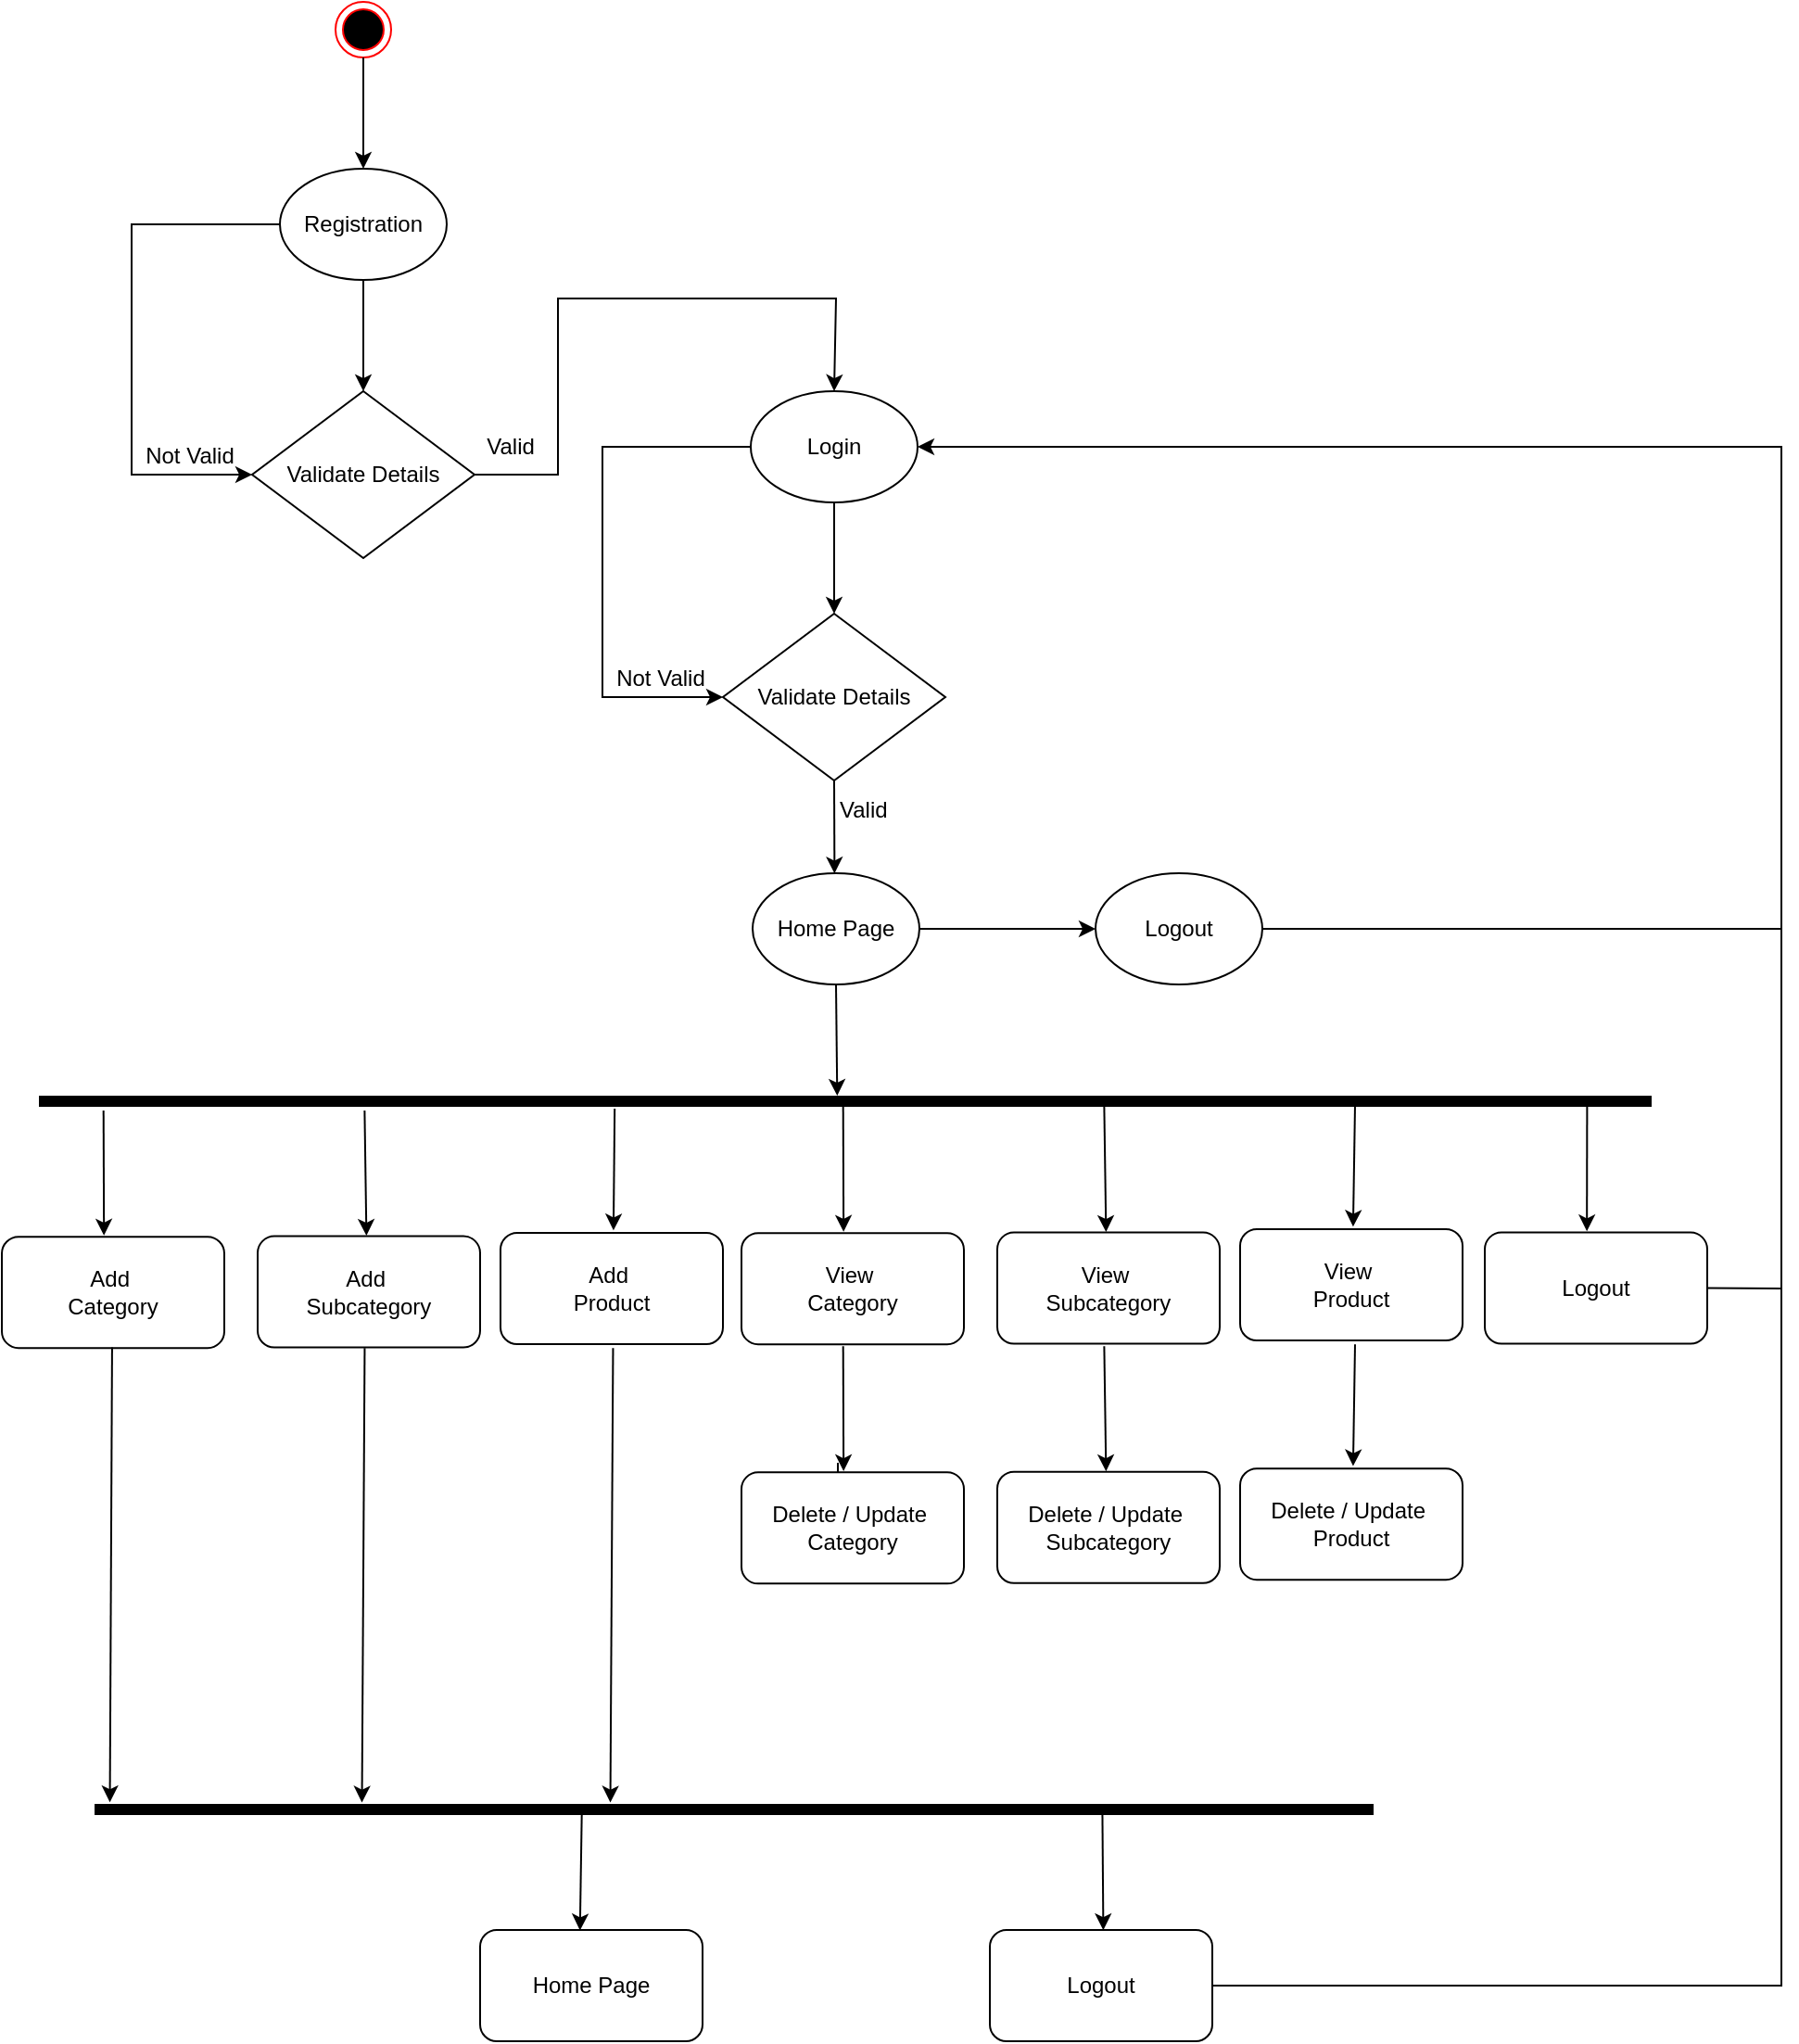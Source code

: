 <mxfile version="26.2.5">
  <diagram name="Page-1" id="kJTgt2eSOs2fwhzCZaAJ">
    <mxGraphModel dx="1606" dy="1037" grid="1" gridSize="10" guides="1" tooltips="1" connect="1" arrows="1" fold="1" page="1" pageScale="1" pageWidth="1100" pageHeight="850" math="0" shadow="0">
      <root>
        <mxCell id="0" />
        <mxCell id="1" parent="0" />
        <mxCell id="MOn--rpmRG50YbvMm2wY-10" value="" style="ellipse;html=1;shape=endState;fillColor=#000000;strokeColor=#ff0000;" vertex="1" parent="1">
          <mxGeometry x="220" y="50" width="30" height="30" as="geometry" />
        </mxCell>
        <mxCell id="MOn--rpmRG50YbvMm2wY-12" value="" style="endArrow=classic;html=1;rounded=0;exitX=0.5;exitY=1;exitDx=0;exitDy=0;entryX=0.5;entryY=0;entryDx=0;entryDy=0;" edge="1" parent="1" source="MOn--rpmRG50YbvMm2wY-10" target="MOn--rpmRG50YbvMm2wY-13">
          <mxGeometry width="50" height="50" relative="1" as="geometry">
            <mxPoint x="210" y="330" as="sourcePoint" />
            <mxPoint x="235" y="150" as="targetPoint" />
          </mxGeometry>
        </mxCell>
        <mxCell id="MOn--rpmRG50YbvMm2wY-13" value="Registration" style="ellipse;whiteSpace=wrap;html=1;" vertex="1" parent="1">
          <mxGeometry x="190" y="140" width="90" height="60" as="geometry" />
        </mxCell>
        <mxCell id="MOn--rpmRG50YbvMm2wY-14" value="" style="endArrow=classic;html=1;rounded=0;exitX=0.5;exitY=1;exitDx=0;exitDy=0;entryX=0.5;entryY=0;entryDx=0;entryDy=0;" edge="1" parent="1" source="MOn--rpmRG50YbvMm2wY-13" target="MOn--rpmRG50YbvMm2wY-15">
          <mxGeometry width="50" height="50" relative="1" as="geometry">
            <mxPoint x="234.5" y="220" as="sourcePoint" />
            <mxPoint x="235" y="260" as="targetPoint" />
          </mxGeometry>
        </mxCell>
        <mxCell id="MOn--rpmRG50YbvMm2wY-15" value="Validate Details" style="shape=rhombus;perimeter=rhombusPerimeter;whiteSpace=wrap;html=1;align=center;" vertex="1" parent="1">
          <mxGeometry x="175" y="260" width="120" height="90" as="geometry" />
        </mxCell>
        <mxCell id="MOn--rpmRG50YbvMm2wY-16" value="" style="endArrow=classic;html=1;rounded=0;entryX=0;entryY=0.5;entryDx=0;entryDy=0;exitX=0;exitY=0.5;exitDx=0;exitDy=0;" edge="1" parent="1" source="MOn--rpmRG50YbvMm2wY-13" target="MOn--rpmRG50YbvMm2wY-15">
          <mxGeometry width="50" height="50" relative="1" as="geometry">
            <mxPoint x="200" y="60" as="sourcePoint" />
            <mxPoint x="245" y="270" as="targetPoint" />
            <Array as="points">
              <mxPoint x="110" y="170" />
              <mxPoint x="110" y="305" />
            </Array>
          </mxGeometry>
        </mxCell>
        <mxCell id="MOn--rpmRG50YbvMm2wY-17" value="Not Valid" style="text;html=1;align=center;verticalAlign=middle;resizable=0;points=[];autosize=1;strokeColor=none;fillColor=none;" vertex="1" parent="1">
          <mxGeometry x="106" y="280" width="70" height="30" as="geometry" />
        </mxCell>
        <mxCell id="MOn--rpmRG50YbvMm2wY-18" value="" style="endArrow=classic;html=1;rounded=0;exitX=1;exitY=0.5;exitDx=0;exitDy=0;entryX=0.5;entryY=0;entryDx=0;entryDy=0;" edge="1" parent="1" source="MOn--rpmRG50YbvMm2wY-15" target="MOn--rpmRG50YbvMm2wY-19">
          <mxGeometry width="50" height="50" relative="1" as="geometry">
            <mxPoint x="245" y="210" as="sourcePoint" />
            <mxPoint x="235" y="410" as="targetPoint" />
            <Array as="points">
              <mxPoint x="340" y="305" />
              <mxPoint x="340" y="210" />
              <mxPoint x="490" y="210" />
            </Array>
          </mxGeometry>
        </mxCell>
        <mxCell id="MOn--rpmRG50YbvMm2wY-19" value="Login" style="ellipse;whiteSpace=wrap;html=1;" vertex="1" parent="1">
          <mxGeometry x="444" y="260" width="90" height="60" as="geometry" />
        </mxCell>
        <mxCell id="MOn--rpmRG50YbvMm2wY-20" value="" style="endArrow=classic;html=1;rounded=0;exitX=0.5;exitY=1;exitDx=0;exitDy=0;entryX=0.5;entryY=0;entryDx=0;entryDy=0;" edge="1" parent="1" source="MOn--rpmRG50YbvMm2wY-19" target="MOn--rpmRG50YbvMm2wY-21">
          <mxGeometry width="50" height="50" relative="1" as="geometry">
            <mxPoint x="488.5" y="340" as="sourcePoint" />
            <mxPoint x="489" y="380" as="targetPoint" />
          </mxGeometry>
        </mxCell>
        <mxCell id="MOn--rpmRG50YbvMm2wY-21" value="Validate Details" style="shape=rhombus;perimeter=rhombusPerimeter;whiteSpace=wrap;html=1;align=center;" vertex="1" parent="1">
          <mxGeometry x="429" y="380" width="120" height="90" as="geometry" />
        </mxCell>
        <mxCell id="MOn--rpmRG50YbvMm2wY-22" value="" style="endArrow=classic;html=1;rounded=0;entryX=0;entryY=0.5;entryDx=0;entryDy=0;exitX=0;exitY=0.5;exitDx=0;exitDy=0;" edge="1" parent="1" source="MOn--rpmRG50YbvMm2wY-19" target="MOn--rpmRG50YbvMm2wY-21">
          <mxGeometry width="50" height="50" relative="1" as="geometry">
            <mxPoint x="454" y="180" as="sourcePoint" />
            <mxPoint x="499" y="390" as="targetPoint" />
            <Array as="points">
              <mxPoint x="364" y="290" />
              <mxPoint x="364" y="425" />
            </Array>
          </mxGeometry>
        </mxCell>
        <mxCell id="MOn--rpmRG50YbvMm2wY-23" value="Not Valid" style="text;html=1;align=center;verticalAlign=middle;resizable=0;points=[];autosize=1;strokeColor=none;fillColor=none;" vertex="1" parent="1">
          <mxGeometry x="360" y="400" width="70" height="30" as="geometry" />
        </mxCell>
        <mxCell id="MOn--rpmRG50YbvMm2wY-24" value="Valid" style="text;html=1;align=center;verticalAlign=middle;resizable=0;points=[];autosize=1;strokeColor=none;fillColor=none;" vertex="1" parent="1">
          <mxGeometry x="289" y="275" width="50" height="30" as="geometry" />
        </mxCell>
        <mxCell id="MOn--rpmRG50YbvMm2wY-25" value="" style="endArrow=classic;html=1;rounded=0;exitX=0.5;exitY=1;exitDx=0;exitDy=0;entryX=0.491;entryY=0.003;entryDx=0;entryDy=0;entryPerimeter=0;" edge="1" parent="1" source="MOn--rpmRG50YbvMm2wY-21" target="MOn--rpmRG50YbvMm2wY-45">
          <mxGeometry width="50" height="50" relative="1" as="geometry">
            <mxPoint x="488.41" y="470" as="sourcePoint" />
            <mxPoint x="490" y="520" as="targetPoint" />
          </mxGeometry>
        </mxCell>
        <mxCell id="MOn--rpmRG50YbvMm2wY-27" value="" style="shape=line;html=1;strokeWidth=6;" vertex="1" parent="1">
          <mxGeometry x="60" y="638" width="870" height="10" as="geometry" />
        </mxCell>
        <mxCell id="MOn--rpmRG50YbvMm2wY-29" value="" style="endArrow=classic;html=1;rounded=0;exitX=0.155;exitY=0.791;exitDx=0;exitDy=0;entryX=0.459;entryY=-0.011;entryDx=0;entryDy=0;entryPerimeter=0;exitPerimeter=0;" edge="1" parent="1" target="MOn--rpmRG50YbvMm2wY-34">
          <mxGeometry width="50" height="50" relative="1" as="geometry">
            <mxPoint x="94.85" y="648.0" as="sourcePoint" />
            <mxPoint x="188" y="712.09" as="targetPoint" />
          </mxGeometry>
        </mxCell>
        <mxCell id="MOn--rpmRG50YbvMm2wY-30" value="" style="endArrow=classic;html=1;rounded=0;exitX=0.387;exitY=0.82;exitDx=0;exitDy=0;entryX=0.489;entryY=-0.005;entryDx=0;entryDy=0;entryPerimeter=0;exitPerimeter=0;" edge="1" parent="1" target="MOn--rpmRG50YbvMm2wY-35">
          <mxGeometry width="50" height="50" relative="1" as="geometry">
            <mxPoint x="235.69" y="648" as="sourcePoint" />
            <mxPoint x="265.71" y="711.8" as="targetPoint" />
          </mxGeometry>
        </mxCell>
        <mxCell id="MOn--rpmRG50YbvMm2wY-31" value="" style="endArrow=classic;html=1;rounded=0;exitX=0.357;exitY=0.9;exitDx=0;exitDy=0;entryX=0.508;entryY=-0.022;entryDx=0;entryDy=0;entryPerimeter=0;exitPerimeter=0;" edge="1" parent="1" source="MOn--rpmRG50YbvMm2wY-27" target="MOn--rpmRG50YbvMm2wY-36">
          <mxGeometry width="50" height="50" relative="1" as="geometry">
            <mxPoint x="408.23" y="651.33" as="sourcePoint" />
            <mxPoint x="369" y="716" as="targetPoint" />
          </mxGeometry>
        </mxCell>
        <mxCell id="MOn--rpmRG50YbvMm2wY-32" value="&lt;span style=&quot;font-family: Helvetica; font-size: 12px; font-style: normal; font-variant-ligatures: normal; font-variant-caps: normal; letter-spacing: normal; orphans: 2; text-align: center; text-indent: 0px; text-transform: none; widows: 2; word-spacing: 0px; -webkit-text-stroke-width: 0px; white-space: nowrap; text-decoration-thickness: initial; text-decoration-style: initial; text-decoration-color: initial; float: none; display: inline !important;&quot;&gt;Valid&lt;/span&gt;" style="text;whiteSpace=wrap;html=1;fontStyle=0;fontColor=default;labelBackgroundColor=default;" vertex="1" parent="1">
          <mxGeometry x="490" y="472" width="30" height="20" as="geometry" />
        </mxCell>
        <mxCell id="MOn--rpmRG50YbvMm2wY-34" value="Add&amp;nbsp;&lt;div&gt;Category&lt;/div&gt;" style="rounded=1;whiteSpace=wrap;html=1;" vertex="1" parent="1">
          <mxGeometry x="40" y="716.09" width="120" height="60" as="geometry" />
        </mxCell>
        <mxCell id="MOn--rpmRG50YbvMm2wY-35" value="Add&amp;nbsp;&lt;div&gt;Subcategory&lt;br&gt;&lt;/div&gt;" style="rounded=1;whiteSpace=wrap;html=1;" vertex="1" parent="1">
          <mxGeometry x="178" y="715.8" width="120" height="60" as="geometry" />
        </mxCell>
        <mxCell id="MOn--rpmRG50YbvMm2wY-36" value="Add&amp;nbsp;&lt;div&gt;Product&lt;br&gt;&lt;/div&gt;" style="rounded=1;whiteSpace=wrap;html=1;" vertex="1" parent="1">
          <mxGeometry x="309" y="714" width="120" height="60" as="geometry" />
        </mxCell>
        <mxCell id="MOn--rpmRG50YbvMm2wY-42" value="" style="endArrow=classic;html=1;rounded=0;exitX=0.865;exitY=0.718;exitDx=0;exitDy=0;entryX=0.508;entryY=-0.022;entryDx=0;entryDy=0;entryPerimeter=0;exitPerimeter=0;" edge="1" parent="1">
          <mxGeometry width="50" height="50" relative="1" as="geometry">
            <mxPoint x="491" y="838" as="sourcePoint" />
            <mxPoint x="490.96" y="899.68" as="targetPoint" />
          </mxGeometry>
        </mxCell>
        <mxCell id="MOn--rpmRG50YbvMm2wY-45" value="Home Page" style="ellipse;whiteSpace=wrap;html=1;" vertex="1" parent="1">
          <mxGeometry x="445" y="520" width="90" height="60" as="geometry" />
        </mxCell>
        <mxCell id="MOn--rpmRG50YbvMm2wY-47" value="" style="endArrow=classic;html=1;rounded=0;exitX=0.5;exitY=1;exitDx=0;exitDy=0;entryX=0.495;entryY=0.2;entryDx=0;entryDy=0;entryPerimeter=0;" edge="1" parent="1" source="MOn--rpmRG50YbvMm2wY-45" target="MOn--rpmRG50YbvMm2wY-27">
          <mxGeometry width="50" height="50" relative="1" as="geometry">
            <mxPoint x="499" y="480" as="sourcePoint" />
            <mxPoint x="499" y="530" as="targetPoint" />
          </mxGeometry>
        </mxCell>
        <mxCell id="MOn--rpmRG50YbvMm2wY-50" value="" style="endArrow=classic;html=1;rounded=0;entryX=0;entryY=0.5;entryDx=0;entryDy=0;fontStyle=1;exitX=1;exitY=0.5;exitDx=0;exitDy=0;" edge="1" parent="1" target="MOn--rpmRG50YbvMm2wY-52" source="MOn--rpmRG50YbvMm2wY-45">
          <mxGeometry width="50" height="50" relative="1" as="geometry">
            <mxPoint x="560" y="580" as="sourcePoint" />
            <mxPoint x="675" y="522" as="targetPoint" />
          </mxGeometry>
        </mxCell>
        <mxCell id="MOn--rpmRG50YbvMm2wY-54" style="edgeStyle=orthogonalEdgeStyle;rounded=0;orthogonalLoop=1;jettySize=auto;html=1;exitX=1;exitY=0.5;exitDx=0;exitDy=0;" edge="1" parent="1" source="MOn--rpmRG50YbvMm2wY-52">
          <mxGeometry relative="1" as="geometry">
            <mxPoint x="720.2" y="549.8" as="targetPoint" />
          </mxGeometry>
        </mxCell>
        <mxCell id="MOn--rpmRG50YbvMm2wY-52" value="&lt;span style=&quot;font-weight: normal;&quot;&gt;Logout&lt;/span&gt;" style="ellipse;whiteSpace=wrap;html=1;fontStyle=1" vertex="1" parent="1">
          <mxGeometry x="630" y="520" width="90" height="60" as="geometry" />
        </mxCell>
        <mxCell id="MOn--rpmRG50YbvMm2wY-53" value="" style="endArrow=classic;html=1;rounded=0;exitDx=0;exitDy=0;entryDx=0;entryDy=0;fontStyle=1;entryX=1;entryY=0.5;exitX=1;exitY=0.5;" edge="1" parent="1" source="MOn--rpmRG50YbvMm2wY-52" target="MOn--rpmRG50YbvMm2wY-19">
          <mxGeometry width="50" height="50" relative="1" as="geometry">
            <mxPoint x="350.0" y="30" as="sourcePoint" />
            <mxPoint x="536" y="289.8" as="targetPoint" />
            <Array as="points">
              <mxPoint x="1000" y="550" />
              <mxPoint x="1000" y="290" />
              <mxPoint x="576" y="290" />
            </Array>
          </mxGeometry>
        </mxCell>
        <mxCell id="MOn--rpmRG50YbvMm2wY-55" value="" style="shape=line;html=1;strokeWidth=6;" vertex="1" parent="1">
          <mxGeometry x="90" y="1020" width="690" height="10" as="geometry" />
        </mxCell>
        <mxCell id="MOn--rpmRG50YbvMm2wY-56" value="" style="endArrow=classic;html=1;rounded=0;exitX=0.381;exitY=0.483;exitDx=0;exitDy=0;entryX=0.449;entryY=0.004;entryDx=0;entryDy=0;entryPerimeter=0;exitPerimeter=0;" edge="1" parent="1" source="MOn--rpmRG50YbvMm2wY-55" target="MOn--rpmRG50YbvMm2wY-59">
          <mxGeometry width="50" height="50" relative="1" as="geometry">
            <mxPoint x="353" y="1030" as="sourcePoint" />
            <mxPoint x="353" y="1089" as="targetPoint" />
          </mxGeometry>
        </mxCell>
        <mxCell id="MOn--rpmRG50YbvMm2wY-58" value="" style="endArrow=classic;html=1;rounded=0;exitX=0.788;exitY=0.73;exitDx=0;exitDy=0;entryX=0.51;entryY=0.002;entryDx=0;entryDy=0;exitPerimeter=0;entryPerimeter=0;" edge="1" parent="1" source="MOn--rpmRG50YbvMm2wY-55" target="MOn--rpmRG50YbvMm2wY-61">
          <mxGeometry width="50" height="50" relative="1" as="geometry">
            <mxPoint x="633" y="1030" as="sourcePoint" />
            <mxPoint x="634" y="1089" as="targetPoint" />
          </mxGeometry>
        </mxCell>
        <mxCell id="MOn--rpmRG50YbvMm2wY-59" value="Home Page" style="rounded=1;whiteSpace=wrap;html=1;" vertex="1" parent="1">
          <mxGeometry x="298" y="1090" width="120" height="60" as="geometry" />
        </mxCell>
        <mxCell id="MOn--rpmRG50YbvMm2wY-61" value="Logout" style="rounded=1;whiteSpace=wrap;html=1;" vertex="1" parent="1">
          <mxGeometry x="573" y="1090" width="120" height="60" as="geometry" />
        </mxCell>
        <mxCell id="MOn--rpmRG50YbvMm2wY-64" value="" style="endArrow=none;html=1;rounded=0;exitX=1;exitY=0.5;exitDx=0;exitDy=0;" edge="1" parent="1" source="MOn--rpmRG50YbvMm2wY-61">
          <mxGeometry width="50" height="50" relative="1" as="geometry">
            <mxPoint x="690" y="720" as="sourcePoint" />
            <mxPoint x="1000" y="550" as="targetPoint" />
            <Array as="points">
              <mxPoint x="1000" y="1120" />
            </Array>
          </mxGeometry>
        </mxCell>
        <mxCell id="MOn--rpmRG50YbvMm2wY-67" value="" style="endArrow=classic;html=1;rounded=0;exitX=0.155;exitY=0.791;exitDx=0;exitDy=0;entryX=0.459;entryY=-0.011;entryDx=0;entryDy=0;entryPerimeter=0;exitPerimeter=0;" edge="1" parent="1" target="MOn--rpmRG50YbvMm2wY-70">
          <mxGeometry width="50" height="50" relative="1" as="geometry">
            <mxPoint x="493.85" y="646.0" as="sourcePoint" />
            <mxPoint x="587" y="710.09" as="targetPoint" />
          </mxGeometry>
        </mxCell>
        <mxCell id="MOn--rpmRG50YbvMm2wY-68" value="" style="endArrow=classic;html=1;rounded=0;exitX=0.387;exitY=0.82;exitDx=0;exitDy=0;entryX=0.489;entryY=-0.005;entryDx=0;entryDy=0;entryPerimeter=0;exitPerimeter=0;" edge="1" parent="1" target="MOn--rpmRG50YbvMm2wY-71">
          <mxGeometry width="50" height="50" relative="1" as="geometry">
            <mxPoint x="634.69" y="646" as="sourcePoint" />
            <mxPoint x="664.71" y="709.8" as="targetPoint" />
          </mxGeometry>
        </mxCell>
        <mxCell id="MOn--rpmRG50YbvMm2wY-69" value="" style="endArrow=classic;html=1;rounded=0;exitX=0.357;exitY=0.9;exitDx=0;exitDy=0;entryX=0.508;entryY=-0.022;entryDx=0;entryDy=0;entryPerimeter=0;exitPerimeter=0;" edge="1" parent="1" target="MOn--rpmRG50YbvMm2wY-72">
          <mxGeometry width="50" height="50" relative="1" as="geometry">
            <mxPoint x="770" y="645" as="sourcePoint" />
            <mxPoint x="768" y="714" as="targetPoint" />
          </mxGeometry>
        </mxCell>
        <mxCell id="MOn--rpmRG50YbvMm2wY-70" value="View&amp;nbsp;&lt;div&gt;Category&lt;/div&gt;" style="rounded=1;whiteSpace=wrap;html=1;" vertex="1" parent="1">
          <mxGeometry x="439" y="714.09" width="120" height="60" as="geometry" />
        </mxCell>
        <mxCell id="MOn--rpmRG50YbvMm2wY-71" value="View&amp;nbsp;&lt;div&gt;Subcategory&lt;br&gt;&lt;/div&gt;" style="rounded=1;whiteSpace=wrap;html=1;" vertex="1" parent="1">
          <mxGeometry x="577" y="713.8" width="120" height="60" as="geometry" />
        </mxCell>
        <mxCell id="MOn--rpmRG50YbvMm2wY-72" value="View&amp;nbsp;&lt;div&gt;Product&lt;br&gt;&lt;/div&gt;" style="rounded=1;whiteSpace=wrap;html=1;" vertex="1" parent="1">
          <mxGeometry x="708" y="712" width="120" height="60" as="geometry" />
        </mxCell>
        <mxCell id="MOn--rpmRG50YbvMm2wY-73" value="" style="endArrow=classic;html=1;rounded=0;exitX=0.155;exitY=0.791;exitDx=0;exitDy=0;entryX=0.459;entryY=-0.011;entryDx=0;entryDy=0;entryPerimeter=0;exitPerimeter=0;" edge="1" parent="1" target="MOn--rpmRG50YbvMm2wY-76">
          <mxGeometry width="50" height="50" relative="1" as="geometry">
            <mxPoint x="493.85" y="775.09" as="sourcePoint" />
            <mxPoint x="587" y="839.18" as="targetPoint" />
          </mxGeometry>
        </mxCell>
        <mxCell id="MOn--rpmRG50YbvMm2wY-74" value="" style="endArrow=classic;html=1;rounded=0;exitX=0.387;exitY=0.82;exitDx=0;exitDy=0;entryX=0.489;entryY=-0.005;entryDx=0;entryDy=0;entryPerimeter=0;exitPerimeter=0;" edge="1" parent="1" target="MOn--rpmRG50YbvMm2wY-77">
          <mxGeometry width="50" height="50" relative="1" as="geometry">
            <mxPoint x="634.69" y="775.09" as="sourcePoint" />
            <mxPoint x="664.71" y="838.89" as="targetPoint" />
          </mxGeometry>
        </mxCell>
        <mxCell id="MOn--rpmRG50YbvMm2wY-75" value="" style="endArrow=classic;html=1;rounded=0;exitX=0.357;exitY=0.9;exitDx=0;exitDy=0;entryX=0.508;entryY=-0.022;entryDx=0;entryDy=0;entryPerimeter=0;exitPerimeter=0;" edge="1" parent="1" target="MOn--rpmRG50YbvMm2wY-78">
          <mxGeometry width="50" height="50" relative="1" as="geometry">
            <mxPoint x="770" y="774.09" as="sourcePoint" />
            <mxPoint x="768" y="843.09" as="targetPoint" />
          </mxGeometry>
        </mxCell>
        <mxCell id="MOn--rpmRG50YbvMm2wY-76" value="Delete / Update&amp;nbsp;&lt;div&gt;Category&lt;/div&gt;" style="rounded=1;whiteSpace=wrap;html=1;" vertex="1" parent="1">
          <mxGeometry x="439" y="843.18" width="120" height="60" as="geometry" />
        </mxCell>
        <mxCell id="MOn--rpmRG50YbvMm2wY-77" value="Delete / Update&lt;span style=&quot;background-color: transparent; color: light-dark(rgb(0, 0, 0), rgb(255, 255, 255));&quot;&gt;&amp;nbsp;&lt;/span&gt;&lt;div&gt;&lt;div&gt;Subcategory&lt;br&gt;&lt;/div&gt;&lt;/div&gt;" style="rounded=1;whiteSpace=wrap;html=1;" vertex="1" parent="1">
          <mxGeometry x="577" y="842.89" width="120" height="60" as="geometry" />
        </mxCell>
        <mxCell id="MOn--rpmRG50YbvMm2wY-78" value="Delete / Update&lt;span style=&quot;background-color: transparent; color: light-dark(rgb(0, 0, 0), rgb(255, 255, 255));&quot;&gt;&amp;nbsp;&lt;/span&gt;&lt;div&gt;&lt;div&gt;Product&lt;br&gt;&lt;/div&gt;&lt;/div&gt;" style="rounded=1;whiteSpace=wrap;html=1;" vertex="1" parent="1">
          <mxGeometry x="708" y="841.09" width="120" height="60" as="geometry" />
        </mxCell>
        <mxCell id="MOn--rpmRG50YbvMm2wY-79" value="" style="endArrow=classic;html=1;rounded=0;exitX=0.96;exitY=0.2;exitDx=0;exitDy=0;entryX=0.459;entryY=-0.011;entryDx=0;entryDy=0;entryPerimeter=0;exitPerimeter=0;" edge="1" parent="1" target="MOn--rpmRG50YbvMm2wY-80" source="MOn--rpmRG50YbvMm2wY-27">
          <mxGeometry width="50" height="50" relative="1" as="geometry">
            <mxPoint x="893" y="646.8" as="sourcePoint" />
            <mxPoint x="895" y="715.8" as="targetPoint" />
          </mxGeometry>
        </mxCell>
        <mxCell id="MOn--rpmRG50YbvMm2wY-80" value="Logout" style="rounded=1;whiteSpace=wrap;html=1;" vertex="1" parent="1">
          <mxGeometry x="840" y="713.8" width="120" height="60" as="geometry" />
        </mxCell>
        <mxCell id="MOn--rpmRG50YbvMm2wY-81" value="" style="endArrow=none;html=1;rounded=0;exitX=1;exitY=0.5;exitDx=0;exitDy=0;" edge="1" parent="1" source="MOn--rpmRG50YbvMm2wY-80">
          <mxGeometry width="50" height="50" relative="1" as="geometry">
            <mxPoint x="630" y="880" as="sourcePoint" />
            <mxPoint x="1000" y="744" as="targetPoint" />
          </mxGeometry>
        </mxCell>
        <mxCell id="MOn--rpmRG50YbvMm2wY-82" value="" style="endArrow=classic;html=1;rounded=0;exitX=0.155;exitY=0.791;exitDx=0;exitDy=0;entryX=0.012;entryY=0.111;entryDx=0;entryDy=0;entryPerimeter=0;exitPerimeter=0;" edge="1" parent="1" target="MOn--rpmRG50YbvMm2wY-55">
          <mxGeometry width="50" height="50" relative="1" as="geometry">
            <mxPoint x="99.47" y="775.8" as="sourcePoint" />
            <mxPoint x="99.62" y="842.8" as="targetPoint" />
          </mxGeometry>
        </mxCell>
        <mxCell id="MOn--rpmRG50YbvMm2wY-83" value="" style="endArrow=classic;html=1;rounded=0;exitX=0.155;exitY=0.791;exitDx=0;exitDy=0;entryX=0.012;entryY=0.111;entryDx=0;entryDy=0;entryPerimeter=0;exitPerimeter=0;" edge="1" parent="1">
          <mxGeometry width="50" height="50" relative="1" as="geometry">
            <mxPoint x="235.73" y="776.09" as="sourcePoint" />
            <mxPoint x="234.26" y="1021.29" as="targetPoint" />
          </mxGeometry>
        </mxCell>
        <mxCell id="MOn--rpmRG50YbvMm2wY-84" value="" style="endArrow=classic;html=1;rounded=0;exitX=0.155;exitY=0.791;exitDx=0;exitDy=0;entryX=0.012;entryY=0.111;entryDx=0;entryDy=0;entryPerimeter=0;exitPerimeter=0;" edge="1" parent="1">
          <mxGeometry width="50" height="50" relative="1" as="geometry">
            <mxPoint x="369.73" y="776.09" as="sourcePoint" />
            <mxPoint x="368.26" y="1021.29" as="targetPoint" />
          </mxGeometry>
        </mxCell>
      </root>
    </mxGraphModel>
  </diagram>
</mxfile>
